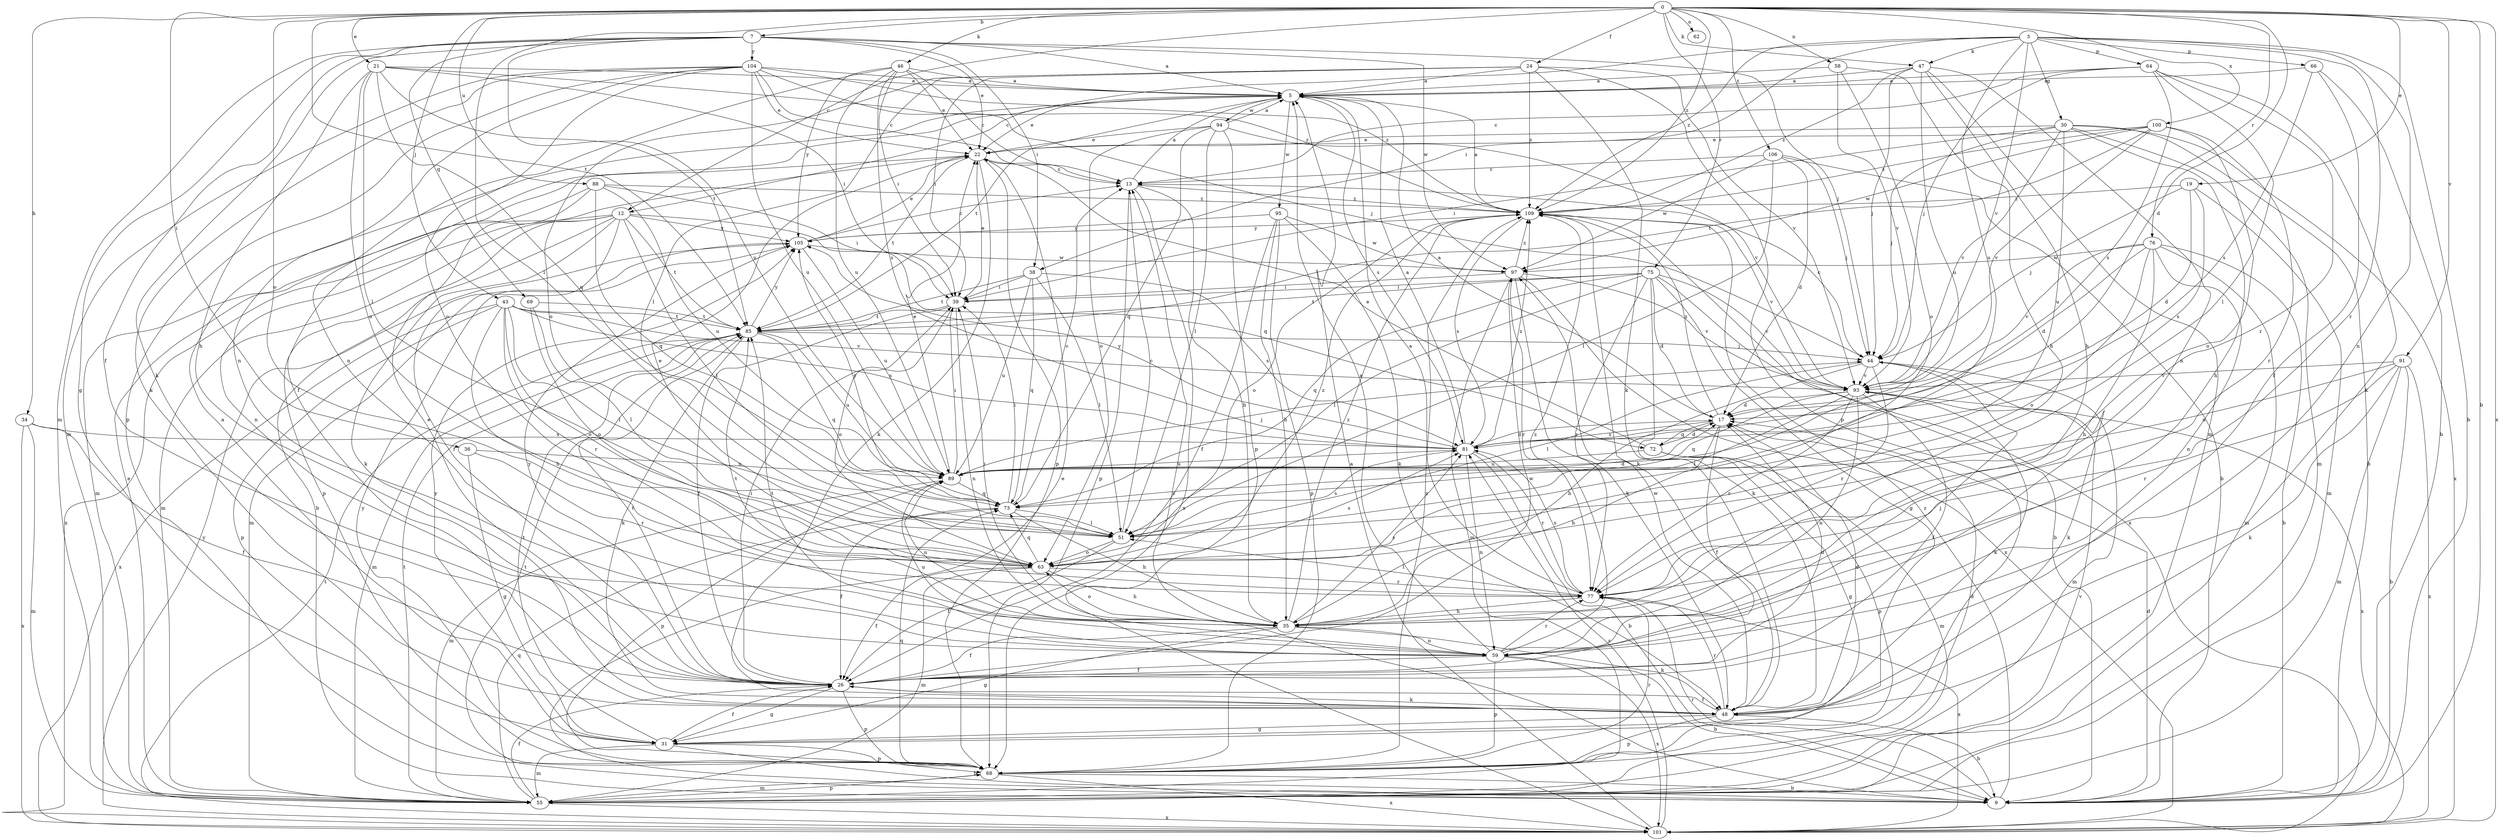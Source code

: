 strict digraph  {
0;
3;
5;
7;
9;
12;
13;
17;
19;
21;
22;
24;
26;
30;
31;
34;
35;
36;
38;
39;
43;
44;
46;
47;
48;
51;
55;
58;
59;
62;
63;
64;
66;
68;
69;
72;
73;
75;
76;
77;
81;
85;
88;
89;
91;
93;
94;
95;
97;
100;
101;
104;
105;
106;
109;
0 -> 7  [label=b];
0 -> 9  [label=b];
0 -> 12  [label=c];
0 -> 17  [label=d];
0 -> 19  [label=e];
0 -> 21  [label=e];
0 -> 24  [label=f];
0 -> 34  [label=h];
0 -> 36  [label=i];
0 -> 43  [label=j];
0 -> 46  [label=k];
0 -> 47  [label=k];
0 -> 51  [label=l];
0 -> 58  [label=n];
0 -> 62  [label=o];
0 -> 63  [label=o];
0 -> 75  [label=r];
0 -> 76  [label=r];
0 -> 85  [label=t];
0 -> 88  [label=u];
0 -> 91  [label=v];
0 -> 100  [label=x];
0 -> 101  [label=x];
0 -> 106  [label=z];
0 -> 109  [label=z];
3 -> 9  [label=b];
3 -> 12  [label=c];
3 -> 30  [label=g];
3 -> 38  [label=i];
3 -> 47  [label=k];
3 -> 59  [label=n];
3 -> 64  [label=p];
3 -> 66  [label=p];
3 -> 77  [label=r];
3 -> 89  [label=u];
3 -> 93  [label=v];
3 -> 109  [label=z];
5 -> 22  [label=e];
5 -> 26  [label=f];
5 -> 81  [label=s];
5 -> 85  [label=t];
5 -> 94  [label=w];
5 -> 95  [label=w];
7 -> 5  [label=a];
7 -> 22  [label=e];
7 -> 26  [label=f];
7 -> 31  [label=g];
7 -> 38  [label=i];
7 -> 44  [label=j];
7 -> 48  [label=k];
7 -> 55  [label=m];
7 -> 69  [label=q];
7 -> 89  [label=u];
7 -> 97  [label=w];
7 -> 104  [label=y];
9 -> 13  [label=c];
9 -> 17  [label=d];
9 -> 22  [label=e];
9 -> 77  [label=r];
9 -> 85  [label=t];
9 -> 109  [label=z];
12 -> 9  [label=b];
12 -> 26  [label=f];
12 -> 48  [label=k];
12 -> 51  [label=l];
12 -> 55  [label=m];
12 -> 68  [label=p];
12 -> 72  [label=q];
12 -> 85  [label=t];
12 -> 101  [label=x];
12 -> 105  [label=y];
13 -> 5  [label=a];
13 -> 35  [label=h];
13 -> 68  [label=p];
13 -> 101  [label=x];
13 -> 109  [label=z];
17 -> 5  [label=a];
17 -> 26  [label=f];
17 -> 35  [label=h];
17 -> 72  [label=q];
17 -> 81  [label=s];
17 -> 109  [label=z];
19 -> 17  [label=d];
19 -> 44  [label=j];
19 -> 55  [label=m];
19 -> 81  [label=s];
19 -> 109  [label=z];
21 -> 5  [label=a];
21 -> 35  [label=h];
21 -> 39  [label=i];
21 -> 51  [label=l];
21 -> 63  [label=o];
21 -> 73  [label=q];
21 -> 85  [label=t];
21 -> 109  [label=z];
22 -> 13  [label=c];
22 -> 48  [label=k];
22 -> 68  [label=p];
22 -> 85  [label=t];
24 -> 5  [label=a];
24 -> 39  [label=i];
24 -> 48  [label=k];
24 -> 51  [label=l];
24 -> 63  [label=o];
24 -> 68  [label=p];
24 -> 93  [label=v];
24 -> 109  [label=z];
26 -> 17  [label=d];
26 -> 22  [label=e];
26 -> 31  [label=g];
26 -> 39  [label=i];
26 -> 48  [label=k];
26 -> 68  [label=p];
26 -> 85  [label=t];
26 -> 97  [label=w];
26 -> 105  [label=y];
30 -> 9  [label=b];
30 -> 22  [label=e];
30 -> 35  [label=h];
30 -> 39  [label=i];
30 -> 44  [label=j];
30 -> 55  [label=m];
30 -> 89  [label=u];
30 -> 93  [label=v];
30 -> 101  [label=x];
31 -> 5  [label=a];
31 -> 9  [label=b];
31 -> 26  [label=f];
31 -> 55  [label=m];
31 -> 68  [label=p];
31 -> 85  [label=t];
31 -> 105  [label=y];
34 -> 26  [label=f];
34 -> 55  [label=m];
34 -> 81  [label=s];
34 -> 101  [label=x];
35 -> 26  [label=f];
35 -> 31  [label=g];
35 -> 39  [label=i];
35 -> 48  [label=k];
35 -> 59  [label=n];
35 -> 63  [label=o];
35 -> 81  [label=s];
35 -> 85  [label=t];
35 -> 89  [label=u];
35 -> 109  [label=z];
36 -> 31  [label=g];
36 -> 77  [label=r];
36 -> 89  [label=u];
38 -> 39  [label=i];
38 -> 51  [label=l];
38 -> 73  [label=q];
38 -> 81  [label=s];
38 -> 85  [label=t];
38 -> 89  [label=u];
39 -> 22  [label=e];
39 -> 26  [label=f];
39 -> 59  [label=n];
39 -> 63  [label=o];
39 -> 85  [label=t];
43 -> 35  [label=h];
43 -> 51  [label=l];
43 -> 63  [label=o];
43 -> 68  [label=p];
43 -> 77  [label=r];
43 -> 81  [label=s];
43 -> 85  [label=t];
43 -> 93  [label=v];
43 -> 101  [label=x];
44 -> 13  [label=c];
44 -> 35  [label=h];
44 -> 48  [label=k];
44 -> 51  [label=l];
44 -> 55  [label=m];
44 -> 77  [label=r];
44 -> 93  [label=v];
46 -> 5  [label=a];
46 -> 13  [label=c];
46 -> 22  [label=e];
46 -> 39  [label=i];
46 -> 59  [label=n];
46 -> 81  [label=s];
46 -> 89  [label=u];
46 -> 105  [label=y];
47 -> 5  [label=a];
47 -> 35  [label=h];
47 -> 44  [label=j];
47 -> 55  [label=m];
47 -> 59  [label=n];
47 -> 89  [label=u];
47 -> 109  [label=z];
48 -> 9  [label=b];
48 -> 17  [label=d];
48 -> 26  [label=f];
48 -> 31  [label=g];
48 -> 68  [label=p];
48 -> 77  [label=r];
48 -> 97  [label=w];
51 -> 13  [label=c];
51 -> 26  [label=f];
51 -> 63  [label=o];
51 -> 81  [label=s];
55 -> 22  [label=e];
55 -> 26  [label=f];
55 -> 68  [label=p];
55 -> 73  [label=q];
55 -> 85  [label=t];
55 -> 93  [label=v];
55 -> 101  [label=x];
58 -> 5  [label=a];
58 -> 35  [label=h];
58 -> 63  [label=o];
58 -> 93  [label=v];
59 -> 5  [label=a];
59 -> 9  [label=b];
59 -> 26  [label=f];
59 -> 44  [label=j];
59 -> 68  [label=p];
59 -> 77  [label=r];
59 -> 85  [label=t];
59 -> 89  [label=u];
59 -> 101  [label=x];
59 -> 109  [label=z];
63 -> 22  [label=e];
63 -> 26  [label=f];
63 -> 35  [label=h];
63 -> 55  [label=m];
63 -> 73  [label=q];
63 -> 77  [label=r];
63 -> 81  [label=s];
63 -> 109  [label=z];
64 -> 5  [label=a];
64 -> 13  [label=c];
64 -> 44  [label=j];
64 -> 48  [label=k];
64 -> 51  [label=l];
64 -> 77  [label=r];
64 -> 81  [label=s];
66 -> 5  [label=a];
66 -> 9  [label=b];
66 -> 26  [label=f];
66 -> 81  [label=s];
68 -> 9  [label=b];
68 -> 17  [label=d];
68 -> 55  [label=m];
68 -> 73  [label=q];
68 -> 77  [label=r];
68 -> 101  [label=x];
68 -> 105  [label=y];
68 -> 109  [label=z];
69 -> 51  [label=l];
69 -> 63  [label=o];
69 -> 85  [label=t];
72 -> 17  [label=d];
72 -> 22  [label=e];
72 -> 31  [label=g];
72 -> 55  [label=m];
72 -> 68  [label=p];
72 -> 89  [label=u];
73 -> 13  [label=c];
73 -> 17  [label=d];
73 -> 26  [label=f];
73 -> 35  [label=h];
73 -> 39  [label=i];
73 -> 51  [label=l];
73 -> 105  [label=y];
75 -> 9  [label=b];
75 -> 17  [label=d];
75 -> 31  [label=g];
75 -> 39  [label=i];
75 -> 48  [label=k];
75 -> 51  [label=l];
75 -> 73  [label=q];
75 -> 77  [label=r];
75 -> 85  [label=t];
75 -> 93  [label=v];
76 -> 9  [label=b];
76 -> 17  [label=d];
76 -> 35  [label=h];
76 -> 55  [label=m];
76 -> 59  [label=n];
76 -> 63  [label=o];
76 -> 93  [label=v];
76 -> 97  [label=w];
77 -> 5  [label=a];
77 -> 35  [label=h];
77 -> 51  [label=l];
77 -> 81  [label=s];
77 -> 101  [label=x];
81 -> 5  [label=a];
81 -> 9  [label=b];
81 -> 17  [label=d];
81 -> 59  [label=n];
81 -> 77  [label=r];
81 -> 89  [label=u];
81 -> 105  [label=y];
81 -> 109  [label=z];
85 -> 44  [label=j];
85 -> 48  [label=k];
85 -> 55  [label=m];
85 -> 73  [label=q];
85 -> 89  [label=u];
85 -> 105  [label=y];
88 -> 39  [label=i];
88 -> 55  [label=m];
88 -> 59  [label=n];
88 -> 73  [label=q];
88 -> 89  [label=u];
88 -> 109  [label=z];
89 -> 22  [label=e];
89 -> 39  [label=i];
89 -> 44  [label=j];
89 -> 55  [label=m];
89 -> 68  [label=p];
89 -> 73  [label=q];
91 -> 9  [label=b];
91 -> 48  [label=k];
91 -> 55  [label=m];
91 -> 77  [label=r];
91 -> 89  [label=u];
91 -> 93  [label=v];
91 -> 101  [label=x];
93 -> 17  [label=d];
93 -> 26  [label=f];
93 -> 48  [label=k];
93 -> 51  [label=l];
93 -> 59  [label=n];
93 -> 73  [label=q];
93 -> 77  [label=r];
93 -> 101  [label=x];
94 -> 5  [label=a];
94 -> 22  [label=e];
94 -> 51  [label=l];
94 -> 63  [label=o];
94 -> 68  [label=p];
94 -> 73  [label=q];
94 -> 93  [label=v];
95 -> 26  [label=f];
95 -> 35  [label=h];
95 -> 48  [label=k];
95 -> 68  [label=p];
95 -> 97  [label=w];
95 -> 105  [label=y];
97 -> 39  [label=i];
97 -> 48  [label=k];
97 -> 55  [label=m];
97 -> 77  [label=r];
97 -> 93  [label=v];
97 -> 101  [label=x];
97 -> 109  [label=z];
100 -> 22  [label=e];
100 -> 63  [label=o];
100 -> 77  [label=r];
100 -> 85  [label=t];
100 -> 93  [label=v];
100 -> 97  [label=w];
100 -> 109  [label=z];
101 -> 5  [label=a];
101 -> 81  [label=s];
101 -> 85  [label=t];
101 -> 105  [label=y];
104 -> 5  [label=a];
104 -> 13  [label=c];
104 -> 22  [label=e];
104 -> 44  [label=j];
104 -> 48  [label=k];
104 -> 55  [label=m];
104 -> 59  [label=n];
104 -> 63  [label=o];
104 -> 68  [label=p];
104 -> 89  [label=u];
104 -> 109  [label=z];
105 -> 13  [label=c];
105 -> 22  [label=e];
105 -> 55  [label=m];
105 -> 89  [label=u];
105 -> 97  [label=w];
106 -> 9  [label=b];
106 -> 13  [label=c];
106 -> 17  [label=d];
106 -> 44  [label=j];
106 -> 51  [label=l];
106 -> 97  [label=w];
109 -> 5  [label=a];
109 -> 48  [label=k];
109 -> 63  [label=o];
109 -> 81  [label=s];
109 -> 93  [label=v];
109 -> 101  [label=x];
109 -> 105  [label=y];
}
